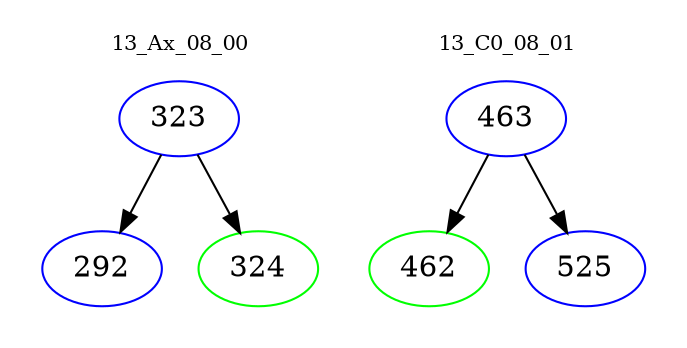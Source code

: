 digraph{
subgraph cluster_0 {
color = white
label = "13_Ax_08_00";
fontsize=10;
T0_323 [label="323", color="blue"]
T0_323 -> T0_292 [color="black"]
T0_292 [label="292", color="blue"]
T0_323 -> T0_324 [color="black"]
T0_324 [label="324", color="green"]
}
subgraph cluster_1 {
color = white
label = "13_C0_08_01";
fontsize=10;
T1_463 [label="463", color="blue"]
T1_463 -> T1_462 [color="black"]
T1_462 [label="462", color="green"]
T1_463 -> T1_525 [color="black"]
T1_525 [label="525", color="blue"]
}
}
